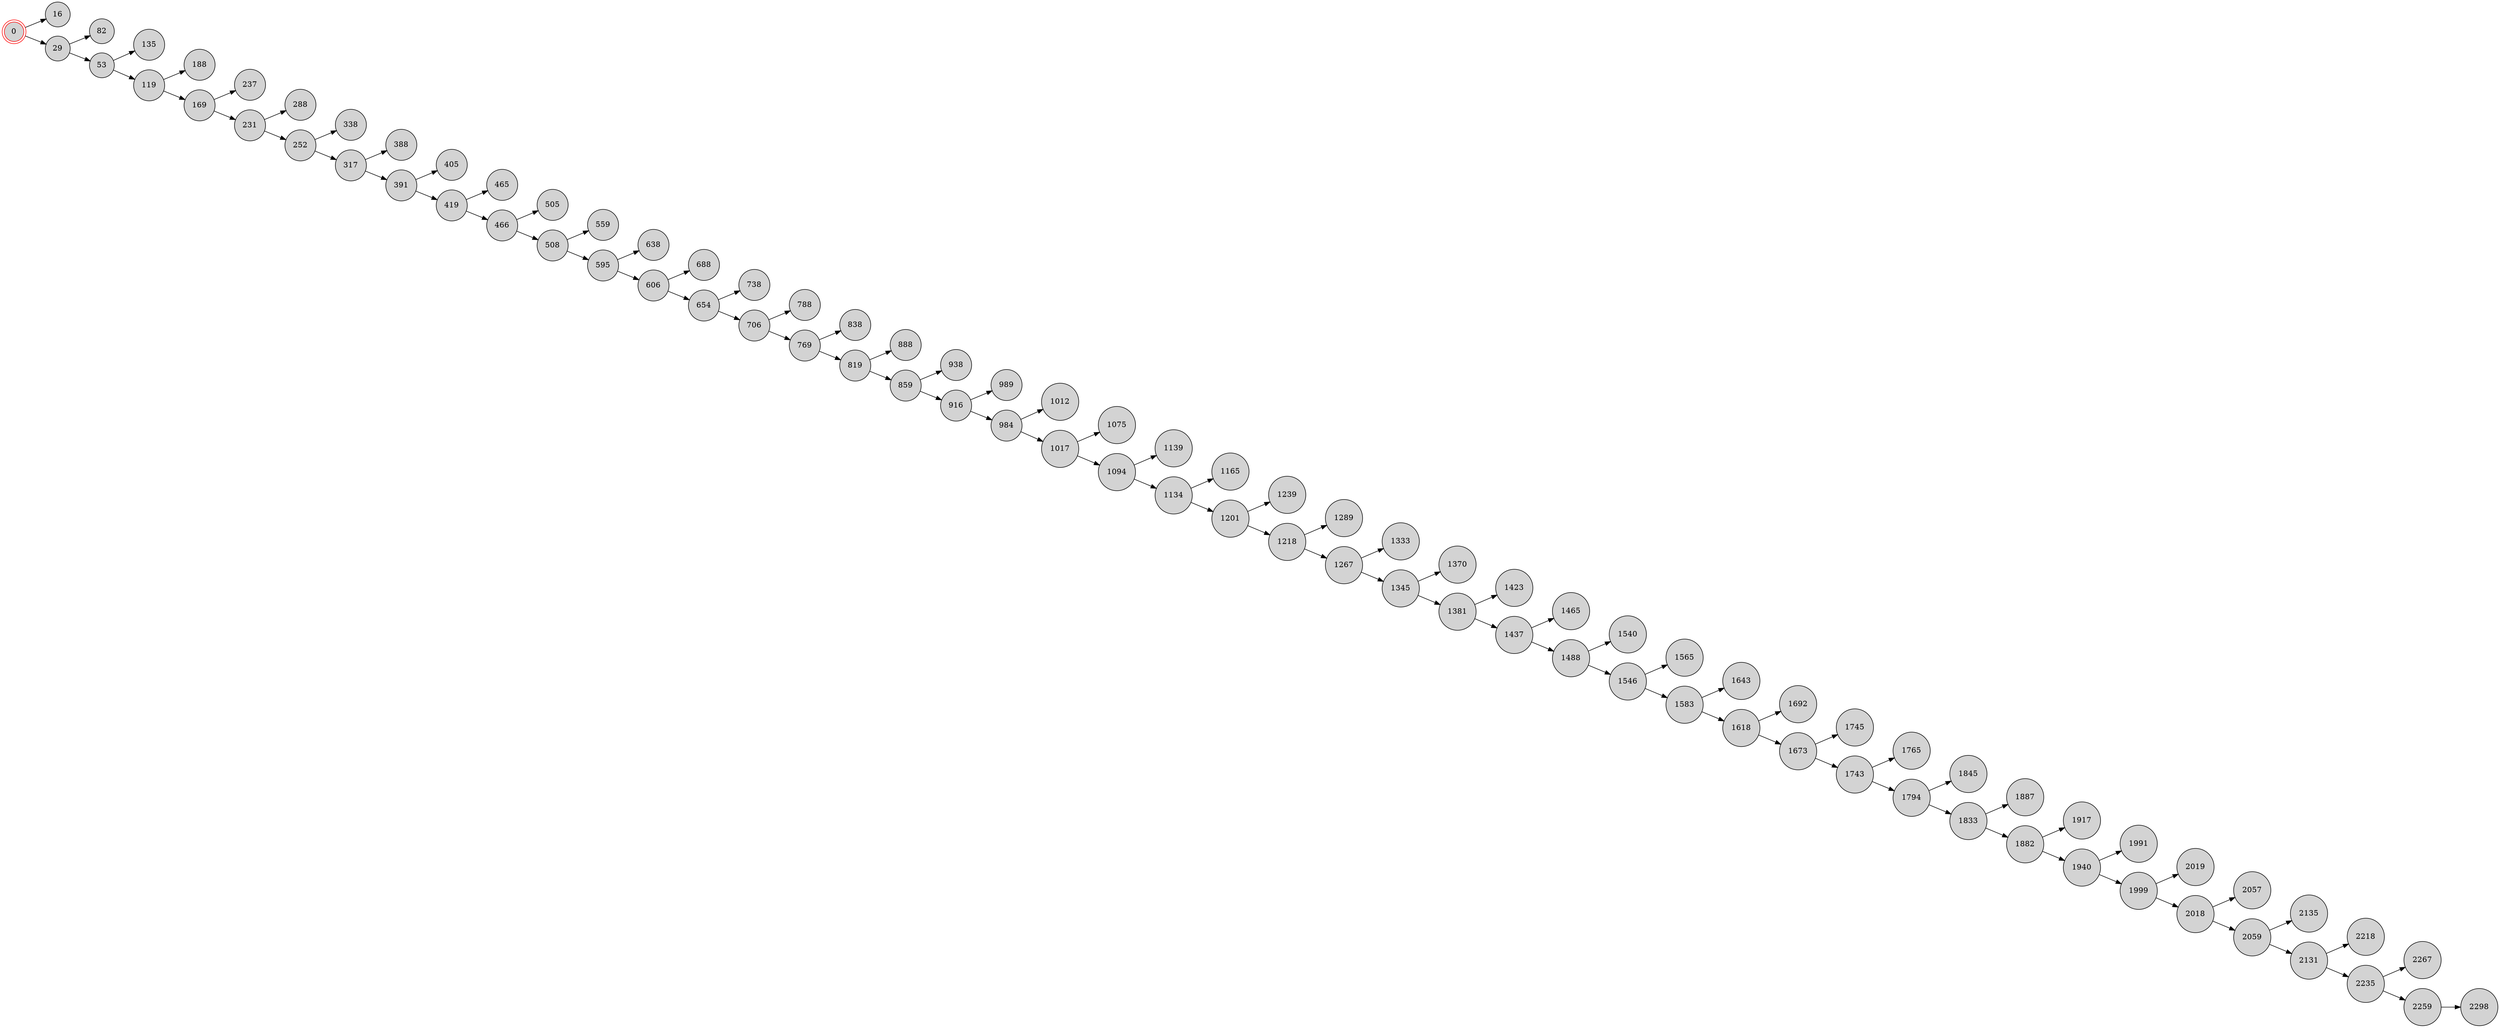 digraph BlockchainTree {
    rankdir=LR;
    node [shape=circle, style=filled, fillcolor=lightgray];

    0 [shape=doublecircle, color=red];
    0 -> 16;
    0 -> 29;
    29 -> 82;
    29 -> 53;
    53 -> 135;
    53 -> 119;
    119 -> 188;
    119 -> 169;
    169 -> 237;
    169 -> 231;
    231 -> 288;
    231 -> 252;
    252 -> 338;
    252 -> 317;
    317 -> 388;
    317 -> 391;
    391 -> 405;
    391 -> 419;
    419 -> 465;
    419 -> 466;
    466 -> 505;
    466 -> 508;
    508 -> 559;
    508 -> 595;
    595 -> 638;
    595 -> 606;
    606 -> 688;
    606 -> 654;
    654 -> 738;
    654 -> 706;
    706 -> 788;
    706 -> 769;
    769 -> 838;
    769 -> 819;
    819 -> 888;
    819 -> 859;
    859 -> 938;
    859 -> 916;
    916 -> 989;
    916 -> 984;
    984 -> 1012;
    984 -> 1017;
    1017 -> 1075;
    1017 -> 1094;
    1094 -> 1139;
    1094 -> 1134;
    1134 -> 1165;
    1134 -> 1201;
    1201 -> 1239;
    1201 -> 1218;
    1218 -> 1289;
    1218 -> 1267;
    1267 -> 1333;
    1267 -> 1345;
    1345 -> 1370;
    1345 -> 1381;
    1381 -> 1423;
    1381 -> 1437;
    1437 -> 1465;
    1437 -> 1488;
    1488 -> 1540;
    1488 -> 1546;
    1546 -> 1565;
    1546 -> 1583;
    1583 -> 1643;
    1583 -> 1618;
    1618 -> 1692;
    1618 -> 1673;
    1673 -> 1745;
    1673 -> 1743;
    1743 -> 1765;
    1743 -> 1794;
    1794 -> 1845;
    1794 -> 1833;
    1833 -> 1887;
    1833 -> 1882;
    1882 -> 1917;
    1882 -> 1940;
    1940 -> 1991;
    1940 -> 1999;
    1999 -> 2019;
    1999 -> 2018;
    2018 -> 2057;
    2018 -> 2059;
    2059 -> 2135;
    2059 -> 2131;
    2131 -> 2218;
    2131 -> 2235;
    2235 -> 2267;
    2235 -> 2259;
    2259 -> 2298;
}
